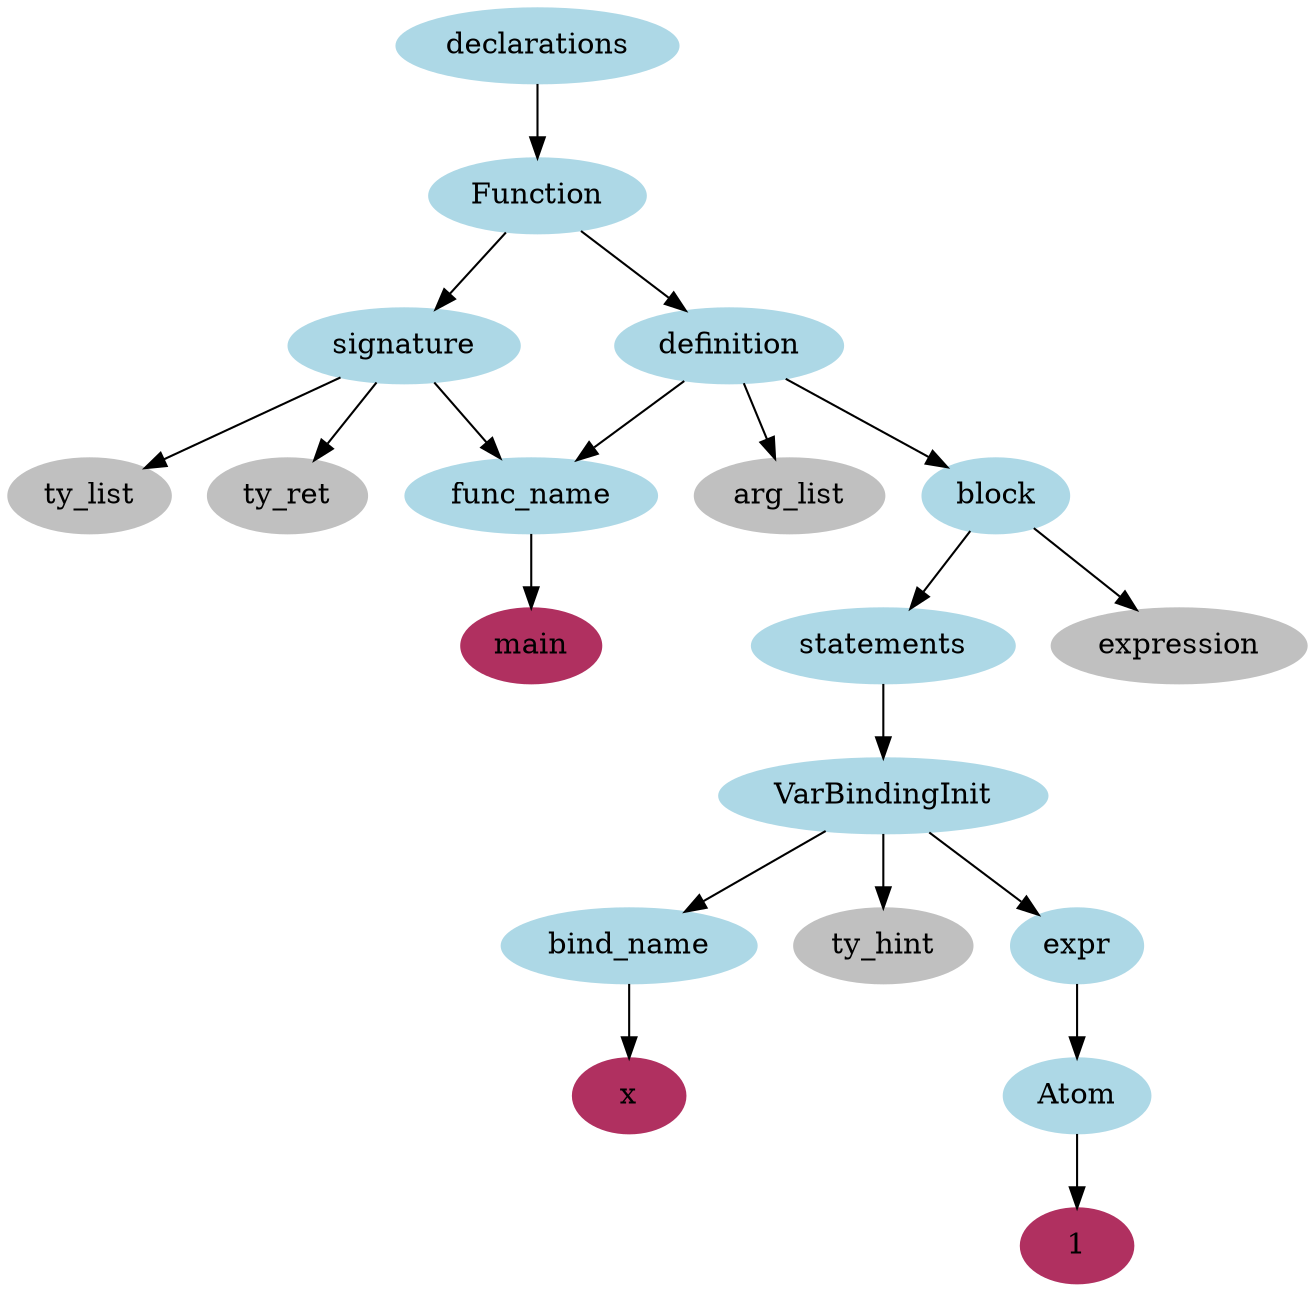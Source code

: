 strict digraph {
	declarations [color=lightblue style=filled]
	Function [color=lightblue style=filled]
	declarations -> Function
	Function [color=lightblue style=filled]
	signature [color=lightblue style=filled]
	Function -> signature
	signature [color=lightblue style=filled]
	func_name [color=lightblue style=filled]
	signature -> func_name
	func_name [color=lightblue style=filled]
	main [color=maroon style=filled]
	func_name -> main
	signature -> ty_list
	ty_list [color=grey style=filled]
	signature -> ty_ret
	ty_ret [color=grey style=filled]
	Function [color=lightblue style=filled]
	definition [color=lightblue style=filled]
	Function -> definition
	definition [color=lightblue style=filled]
	func_name [color=lightblue style=filled]
	definition -> func_name
	func_name [color=lightblue style=filled]
	main [color=maroon style=filled]
	func_name -> main
	definition -> arg_list
	arg_list [color=grey style=filled]
	definition [color=lightblue style=filled]
	block [color=lightblue style=filled]
	definition -> block
	block -> statements
	statements [color=lightblue style=filled]
	VarBindingInit [color=lightblue style=filled]
	statements -> VarBindingInit
	VarBindingInit [color=lightblue style=filled]
	bind_name [color=lightblue style=filled]
	VarBindingInit -> bind_name
	bind_name [color=lightblue style=filled]
	x [color=maroon style=filled]
	bind_name -> x
	VarBindingInit -> ty_hint
	ty_hint [color=grey style=filled]
	VarBindingInit [color=lightblue style=filled]
	expr [color=lightblue style=filled]
	VarBindingInit -> expr
	expr [color=lightblue style=filled]
	Atom [color=lightblue style=filled]
	expr -> Atom
	Atom [color=lightblue style=filled]
	1 [color=maroon style=filled]
	Atom -> 1
	block -> expression
	expression [color=grey style=filled]
}

